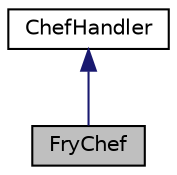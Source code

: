 digraph "FryChef"
{
 // LATEX_PDF_SIZE
  edge [fontname="Helvetica",fontsize="10",labelfontname="Helvetica",labelfontsize="10"];
  node [fontname="Helvetica",fontsize="10",shape=record];
  Node1 [label="FryChef",height=0.2,width=0.4,color="black", fillcolor="grey75", style="filled", fontcolor="black",tooltip="Represents a Fry Chef responsible for frying fooditems."];
  Node2 -> Node1 [dir="back",color="midnightblue",fontsize="10",style="solid"];
  Node2 [label="ChefHandler",height=0.2,width=0.4,color="black", fillcolor="white", style="filled",URL="$classChefHandler.html",tooltip="Base class for ChefHandlers responsible for handling food orders."];
}
